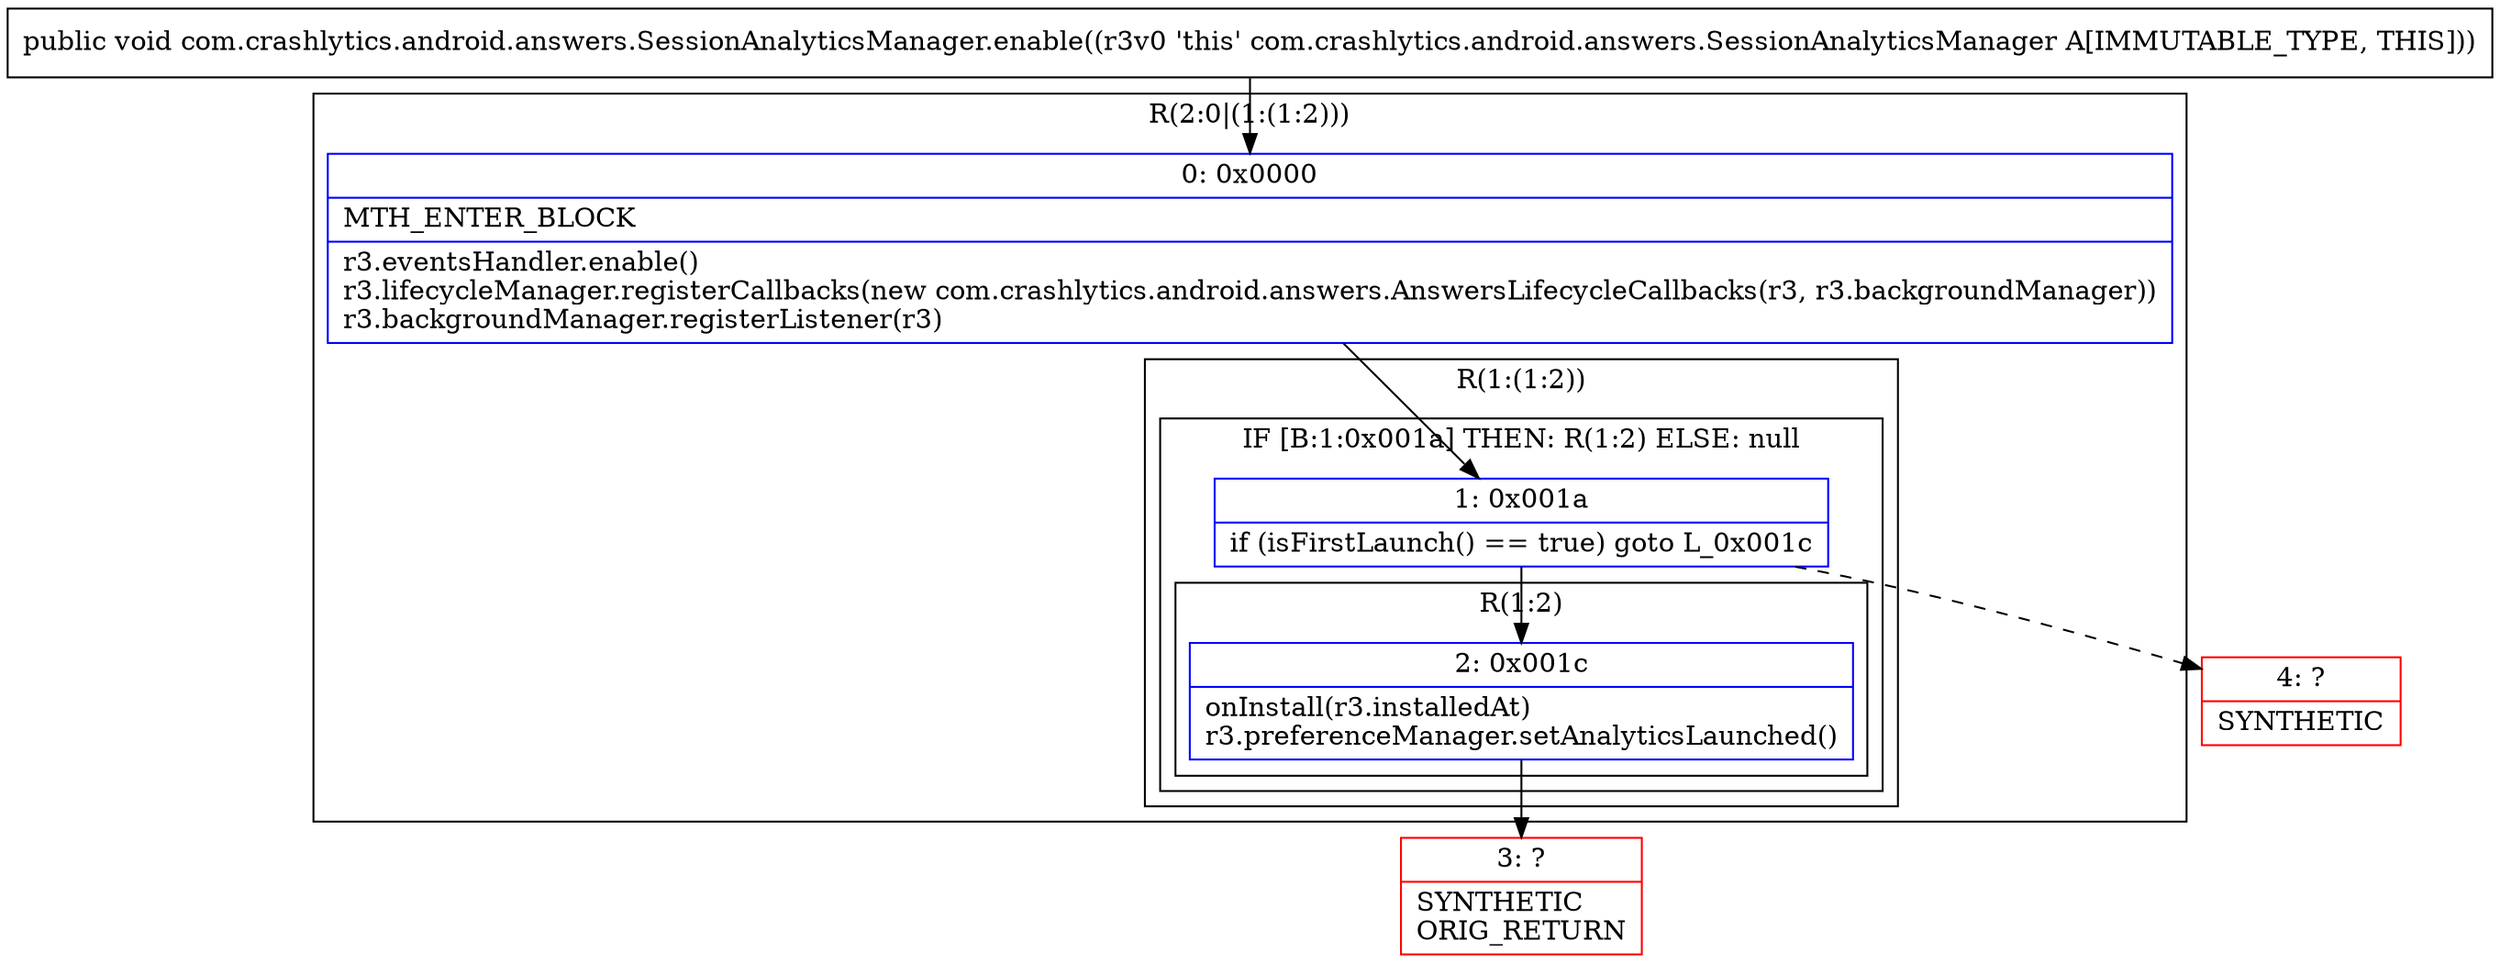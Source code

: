 digraph "CFG forcom.crashlytics.android.answers.SessionAnalyticsManager.enable()V" {
subgraph cluster_Region_743485949 {
label = "R(2:0|(1:(1:2)))";
node [shape=record,color=blue];
Node_0 [shape=record,label="{0\:\ 0x0000|MTH_ENTER_BLOCK\l|r3.eventsHandler.enable()\lr3.lifecycleManager.registerCallbacks(new com.crashlytics.android.answers.AnswersLifecycleCallbacks(r3, r3.backgroundManager))\lr3.backgroundManager.registerListener(r3)\l}"];
subgraph cluster_Region_1009550552 {
label = "R(1:(1:2))";
node [shape=record,color=blue];
subgraph cluster_IfRegion_383960347 {
label = "IF [B:1:0x001a] THEN: R(1:2) ELSE: null";
node [shape=record,color=blue];
Node_1 [shape=record,label="{1\:\ 0x001a|if (isFirstLaunch() == true) goto L_0x001c\l}"];
subgraph cluster_Region_425872436 {
label = "R(1:2)";
node [shape=record,color=blue];
Node_2 [shape=record,label="{2\:\ 0x001c|onInstall(r3.installedAt)\lr3.preferenceManager.setAnalyticsLaunched()\l}"];
}
}
}
}
Node_3 [shape=record,color=red,label="{3\:\ ?|SYNTHETIC\lORIG_RETURN\l}"];
Node_4 [shape=record,color=red,label="{4\:\ ?|SYNTHETIC\l}"];
MethodNode[shape=record,label="{public void com.crashlytics.android.answers.SessionAnalyticsManager.enable((r3v0 'this' com.crashlytics.android.answers.SessionAnalyticsManager A[IMMUTABLE_TYPE, THIS])) }"];
MethodNode -> Node_0;
Node_0 -> Node_1;
Node_1 -> Node_2;
Node_1 -> Node_4[style=dashed];
Node_2 -> Node_3;
}

